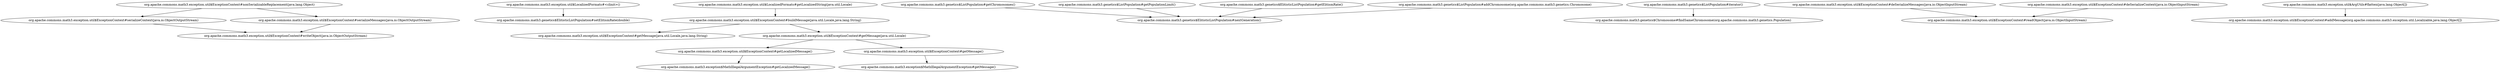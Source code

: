 digraph G {
  "org.apache.commons.math3.exception.util$ExceptionContext#nonSerializableReplacement(java.lang.Object)" -> "org.apache.commons.math3.exception.util$ExceptionContext#serializeContext(java.io.ObjectOutputStream)";
  "org.apache.commons.math3.exception.util$ExceptionContext#nonSerializableReplacement(java.lang.Object)" -> "org.apache.commons.math3.exception.util$ExceptionContext#serializeMessages(java.io.ObjectOutputStream)";
  "org.apache.commons.math3.exception.util$ExceptionContext#serializeContext(java.io.ObjectOutputStream)" -> "org.apache.commons.math3.exception.util$ExceptionContext#writeObject(java.io.ObjectOutputStream)";
  "org.apache.commons.math3.exception.util$LocalizedFormats#<clinit>()" -> "org.apache.commons.math3.genetics$ElitisticListPopulation#setElitismRate(double)";
  "org.apache.commons.math3.exception.util$ExceptionContext#getLocalizedMessage()" -> "org.apache.commons.math3.exception$MathIllegalArgumentException#getLocalizedMessage()";
  "org.apache.commons.math3.genetics$ListPopulation#getChromosomes()" -> "org.apache.commons.math3.genetics$ElitisticListPopulation#nextGeneration()";
  "org.apache.commons.math3.exception.util$ExceptionContext#buildMessage(java.util.Locale,java.lang.String)" -> "org.apache.commons.math3.exception.util$ExceptionContext#getMessage(java.util.Locale,java.lang.String)";
  "org.apache.commons.math3.exception.util$ExceptionContext#buildMessage(java.util.Locale,java.lang.String)" -> "org.apache.commons.math3.exception.util$ExceptionContext#getMessage(java.util.Locale)";
  "org.apache.commons.math3.genetics$ListPopulation#getPopulationLimit()" -> "org.apache.commons.math3.genetics$ElitisticListPopulation#nextGeneration()";
  "org.apache.commons.math3.exception.util$ExceptionContext#getMessage()" -> "org.apache.commons.math3.exception$MathIllegalArgumentException#getMessage()";
  "org.apache.commons.math3.exception.util$ExceptionContext#serializeMessages(java.io.ObjectOutputStream)" -> "org.apache.commons.math3.exception.util$ExceptionContext#writeObject(java.io.ObjectOutputStream)";
  "org.apache.commons.math3.genetics$ListPopulation#iterator()" -> "org.apache.commons.math3.genetics$Chromosome#findSameChromosome(org.apache.commons.math3.genetics.Population)";
  "org.apache.commons.math3.exception.util$ExceptionContext#deSerializeMessages(java.io.ObjectInputStream)" -> "org.apache.commons.math3.exception.util$ExceptionContext#readObject(java.io.ObjectInputStream)";
  "org.apache.commons.math3.genetics$ElitisticListPopulation#getElitismRate()" -> "org.apache.commons.math3.genetics$ElitisticListPopulation#nextGeneration()";
  "org.apache.commons.math3.exception.util$ExceptionContext#getMessage(java.util.Locale)" -> "org.apache.commons.math3.exception.util$ExceptionContext#getLocalizedMessage()";
  "org.apache.commons.math3.exception.util$ExceptionContext#getMessage(java.util.Locale)" -> "org.apache.commons.math3.exception.util$ExceptionContext#getMessage()";
  "org.apache.commons.math3.genetics$ListPopulation#addChromosome(org.apache.commons.math3.genetics.Chromosome)" -> "org.apache.commons.math3.genetics$ElitisticListPopulation#nextGeneration()";
  "org.apache.commons.math3.exception.util$ExceptionContext#deSerializeContext(java.io.ObjectInputStream)" -> "org.apache.commons.math3.exception.util$ExceptionContext#readObject(java.io.ObjectInputStream)";
  "org.apache.commons.math3.exception.util$LocalizedFormats#getLocalizedString(java.util.Locale)" -> "org.apache.commons.math3.exception.util$ExceptionContext#buildMessage(java.util.Locale,java.lang.String)";
  "org.apache.commons.math3.exception.util$ArgUtils#flatten(java.lang.Object[])" -> "org.apache.commons.math3.exception.util$ExceptionContext#addMessage(org.apache.commons.math3.exception.util.Localizable,java.lang.Object[])";
}

